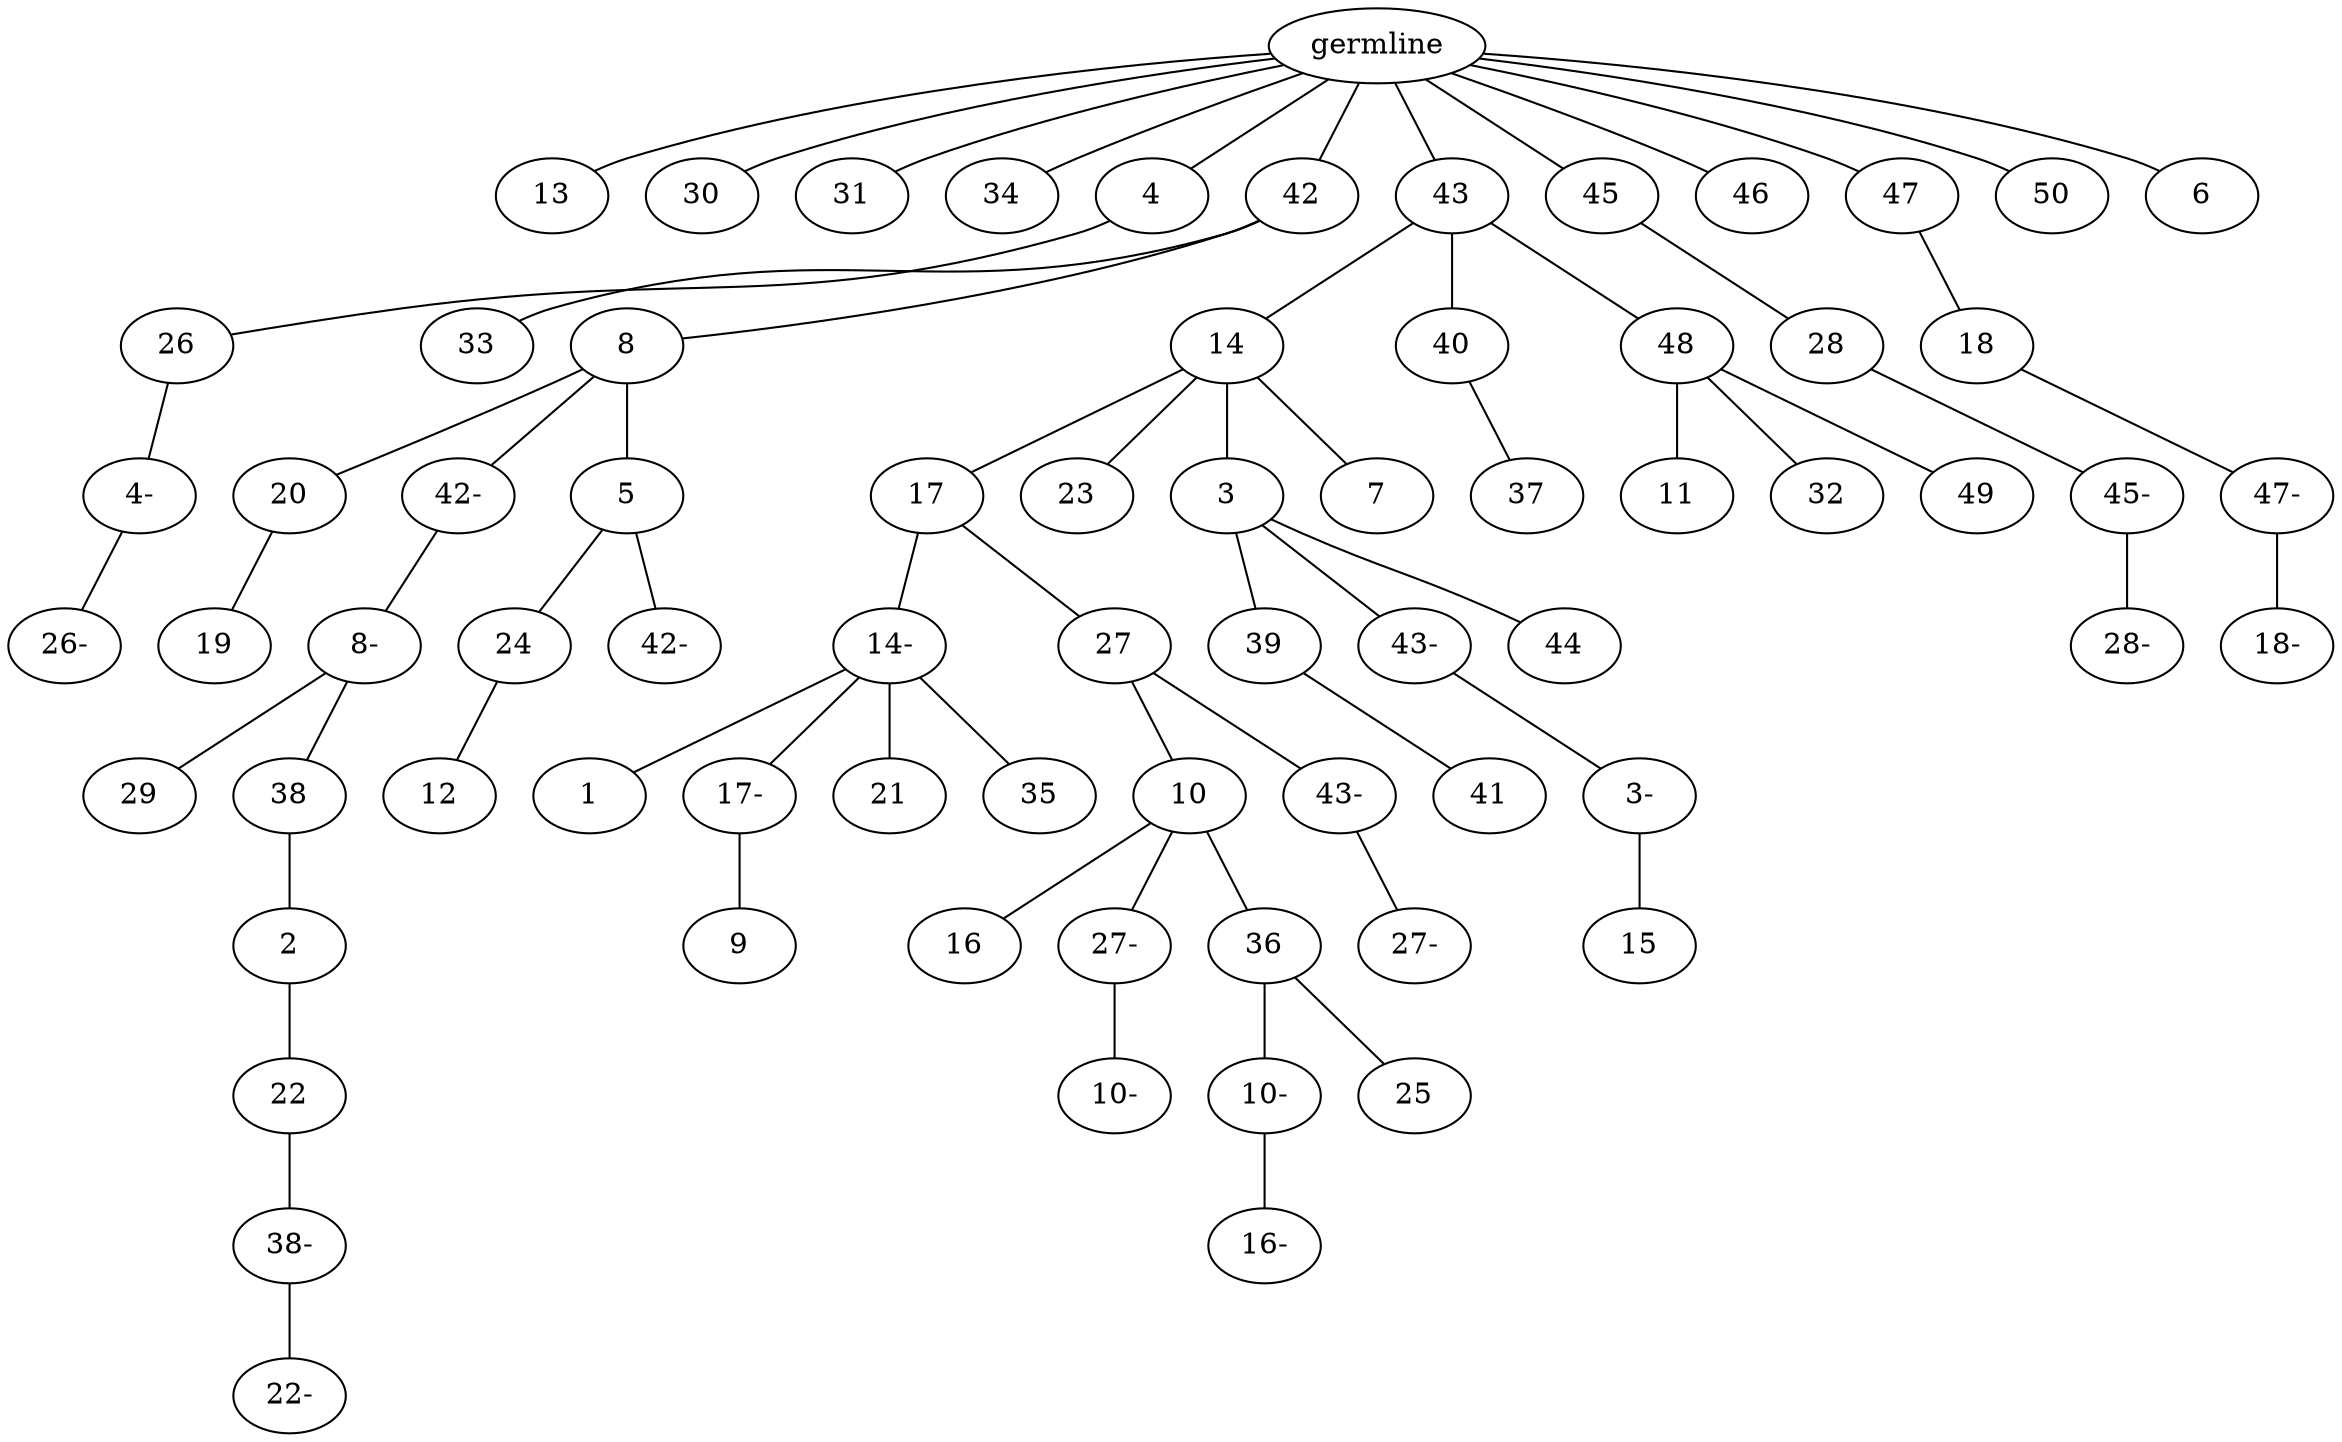 graph tree {
    "140022188889856" [label="germline"];
    "140022177508464" [label="13"];
    "140022177508944" [label="30"];
    "140022177506544" [label="31"];
    "140022177507600" [label="34"];
    "140022177508176" [label="4"];
    "140022177508848" [label="26"];
    "140022177508128" [label="4-"];
    "140022197698512" [label="26-"];
    "140022197696448" [label="42"];
    "140022197695104" [label="33"];
    "140022197696208" [label="8"];
    "140022197696976" [label="20"];
    "140022197696592" [label="19"];
    "140022197697264" [label="42-"];
    "140022197698128" [label="8-"];
    "140022197697456" [label="29"];
    "140022197698272" [label="38"];
    "140022197696736" [label="2"];
    "140022197694960" [label="22"];
    "140022197563696" [label="38-"];
    "140022197565376" [label="22-"];
    "140022197694864" [label="5"];
    "140022197696016" [label="24"];
    "140022197695776" [label="12"];
    "140022197698176" [label="42-"];
    "140022197698032" [label="43"];
    "140022197696064" [label="14"];
    "140022197565568" [label="17"];
    "140022197564032" [label="14-"];
    "140022197566048" [label="1"];
    "140022197565424" [label="17-"];
    "140022197563840" [label="9"];
    "140022197565712" [label="21"];
    "140022197563648" [label="35"];
    "140022197564848" [label="27"];
    "140022197564560" [label="10"];
    "140022195082288" [label="16"];
    "140022197564704" [label="27-"];
    "140022197567200" [label="10-"];
    "140022197564992" [label="36"];
    "140022197566720" [label="10-"];
    "140022195084016" [label="16-"];
    "140022197565472" [label="25"];
    "140022197564752" [label="43-"];
    "140022197566912" [label="27-"];
    "140022197566624" [label="23"];
    "140022197567392" [label="3"];
    "140022197564416" [label="39"];
    "140022197563936" [label="41"];
    "140022197566000" [label="43-"];
    "140022180443280" [label="3-"];
    "140022180443376" [label="15"];
    "140022197567056" [label="44"];
    "140022197565520" [label="7"];
    "140022197564320" [label="40"];
    "140022180442752" [label="37"];
    "140022197564176" [label="48"];
    "140022180443952" [label="11"];
    "140022180442272" [label="32"];
    "140022180445488" [label="49"];
    "140022177507360" [label="45"];
    "140022177505344" [label="28"];
    "140022197696544" [label="45-"];
    "140022197695440" [label="28-"];
    "140022177505536" [label="46"];
    "140022197694768" [label="47"];
    "140022180444144" [label="18"];
    "140022180442320" [label="47-"];
    "140022180445344" [label="18-"];
    "140022197697312" [label="50"];
    "140022180443232" [label="6"];
    "140022188889856" -- "140022177508464";
    "140022188889856" -- "140022177508944";
    "140022188889856" -- "140022177506544";
    "140022188889856" -- "140022177507600";
    "140022188889856" -- "140022177508176";
    "140022188889856" -- "140022197696448";
    "140022188889856" -- "140022197698032";
    "140022188889856" -- "140022177507360";
    "140022188889856" -- "140022177505536";
    "140022188889856" -- "140022197694768";
    "140022188889856" -- "140022197697312";
    "140022188889856" -- "140022180443232";
    "140022177508176" -- "140022177508848";
    "140022177508848" -- "140022177508128";
    "140022177508128" -- "140022197698512";
    "140022197696448" -- "140022197695104";
    "140022197696448" -- "140022197696208";
    "140022197696208" -- "140022197696976";
    "140022197696208" -- "140022197697264";
    "140022197696208" -- "140022197694864";
    "140022197696976" -- "140022197696592";
    "140022197697264" -- "140022197698128";
    "140022197698128" -- "140022197697456";
    "140022197698128" -- "140022197698272";
    "140022197698272" -- "140022197696736";
    "140022197696736" -- "140022197694960";
    "140022197694960" -- "140022197563696";
    "140022197563696" -- "140022197565376";
    "140022197694864" -- "140022197696016";
    "140022197694864" -- "140022197698176";
    "140022197696016" -- "140022197695776";
    "140022197698032" -- "140022197696064";
    "140022197698032" -- "140022197564320";
    "140022197698032" -- "140022197564176";
    "140022197696064" -- "140022197565568";
    "140022197696064" -- "140022197566624";
    "140022197696064" -- "140022197567392";
    "140022197696064" -- "140022197565520";
    "140022197565568" -- "140022197564032";
    "140022197565568" -- "140022197564848";
    "140022197564032" -- "140022197566048";
    "140022197564032" -- "140022197565424";
    "140022197564032" -- "140022197565712";
    "140022197564032" -- "140022197563648";
    "140022197565424" -- "140022197563840";
    "140022197564848" -- "140022197564560";
    "140022197564848" -- "140022197564752";
    "140022197564560" -- "140022195082288";
    "140022197564560" -- "140022197564704";
    "140022197564560" -- "140022197564992";
    "140022197564704" -- "140022197567200";
    "140022197564992" -- "140022197566720";
    "140022197564992" -- "140022197565472";
    "140022197566720" -- "140022195084016";
    "140022197564752" -- "140022197566912";
    "140022197567392" -- "140022197564416";
    "140022197567392" -- "140022197566000";
    "140022197567392" -- "140022197567056";
    "140022197564416" -- "140022197563936";
    "140022197566000" -- "140022180443280";
    "140022180443280" -- "140022180443376";
    "140022197564320" -- "140022180442752";
    "140022197564176" -- "140022180443952";
    "140022197564176" -- "140022180442272";
    "140022197564176" -- "140022180445488";
    "140022177507360" -- "140022177505344";
    "140022177505344" -- "140022197696544";
    "140022197696544" -- "140022197695440";
    "140022197694768" -- "140022180444144";
    "140022180444144" -- "140022180442320";
    "140022180442320" -- "140022180445344";
}
